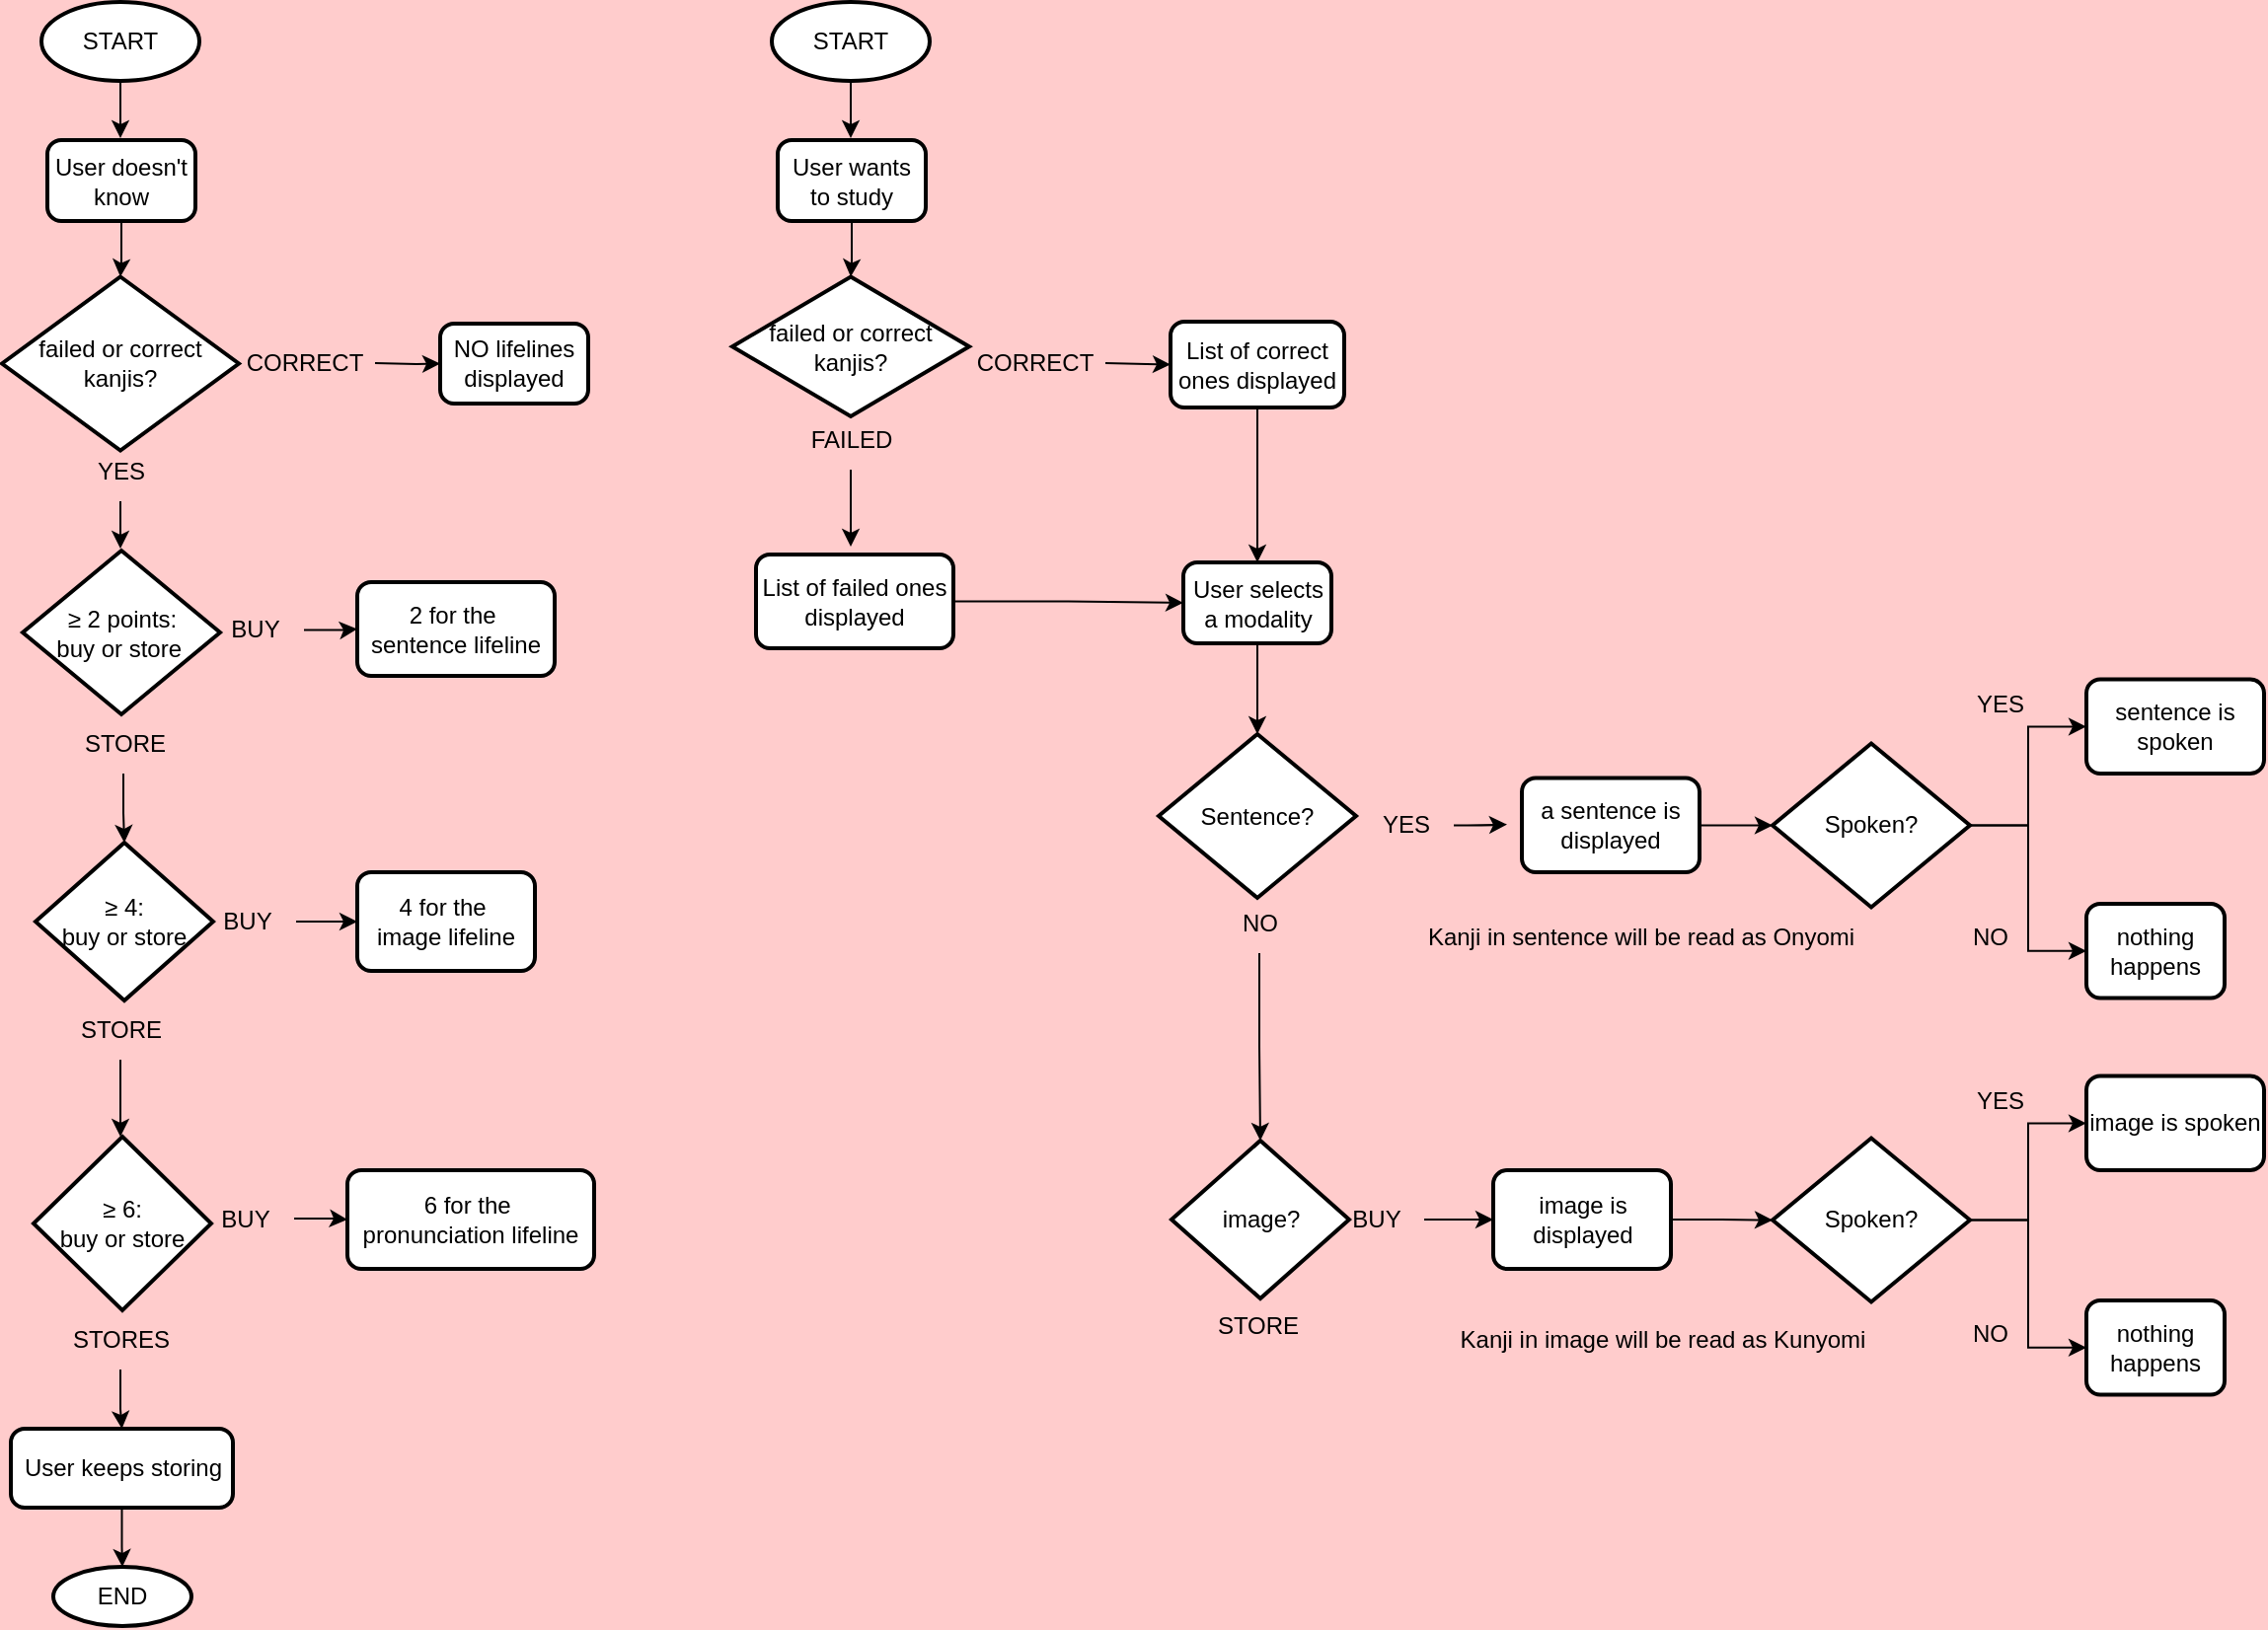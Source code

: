 <mxfile version="20.8.13" type="github">
  <diagram id="C5RBs43oDa-KdzZeNtuy" name="Page-1">
    <mxGraphModel dx="1120" dy="781" grid="1" gridSize="10" guides="1" tooltips="1" connect="1" arrows="1" fold="1" page="1" pageScale="1" pageWidth="827" pageHeight="1169" background="#FFCCCC" math="0" shadow="0">
      <root>
        <mxCell id="WIyWlLk6GJQsqaUBKTNV-0" />
        <mxCell id="WIyWlLk6GJQsqaUBKTNV-1" parent="WIyWlLk6GJQsqaUBKTNV-0" />
        <mxCell id="g7qqft2umqSMr3wDOrNV-5" style="edgeStyle=orthogonalEdgeStyle;rounded=0;orthogonalLoop=1;jettySize=auto;html=1;entryX=0.5;entryY=0;entryDx=0;entryDy=0;" edge="1" parent="WIyWlLk6GJQsqaUBKTNV-1">
          <mxGeometry relative="1" as="geometry">
            <mxPoint x="90" y="93" as="sourcePoint" />
            <mxPoint x="90" y="149" as="targetPoint" />
          </mxGeometry>
        </mxCell>
        <mxCell id="g7qqft2umqSMr3wDOrNV-0" value="START" style="strokeWidth=2;html=1;shape=mxgraph.flowchart.start_1;whiteSpace=wrap;" vertex="1" parent="WIyWlLk6GJQsqaUBKTNV-1">
          <mxGeometry x="50" y="80" width="80" height="40" as="geometry" />
        </mxCell>
        <mxCell id="g7qqft2umqSMr3wDOrNV-1" value="failed or correct kanjis?" style="strokeWidth=2;html=1;shape=mxgraph.flowchart.decision;whiteSpace=wrap;" vertex="1" parent="WIyWlLk6GJQsqaUBKTNV-1">
          <mxGeometry x="30" y="219.25" width="120" height="88" as="geometry" />
        </mxCell>
        <mxCell id="g7qqft2umqSMr3wDOrNV-7" value="" style="edgeStyle=orthogonalEdgeStyle;rounded=0;orthogonalLoop=1;jettySize=auto;html=1;" edge="1" parent="WIyWlLk6GJQsqaUBKTNV-1" source="g7qqft2umqSMr3wDOrNV-4" target="g7qqft2umqSMr3wDOrNV-1">
          <mxGeometry relative="1" as="geometry" />
        </mxCell>
        <mxCell id="g7qqft2umqSMr3wDOrNV-4" value="User doesn&#39;t know" style="rounded=1;whiteSpace=wrap;html=1;absoluteArcSize=1;arcSize=14;strokeWidth=2;" vertex="1" parent="WIyWlLk6GJQsqaUBKTNV-1">
          <mxGeometry x="53" y="150" width="75" height="41" as="geometry" />
        </mxCell>
        <mxCell id="g7qqft2umqSMr3wDOrNV-9" value="&lt;div style=&quot;&quot;&gt;NO lifelines displayed&lt;br&gt;&lt;/div&gt;" style="rounded=1;whiteSpace=wrap;html=1;absoluteArcSize=1;arcSize=14;strokeWidth=2;align=center;" vertex="1" parent="WIyWlLk6GJQsqaUBKTNV-1">
          <mxGeometry x="252" y="243" width="75" height="40.5" as="geometry" />
        </mxCell>
        <mxCell id="g7qqft2umqSMr3wDOrNV-12" value="" style="edgeStyle=orthogonalEdgeStyle;rounded=0;orthogonalLoop=1;jettySize=auto;html=1;" edge="1" parent="WIyWlLk6GJQsqaUBKTNV-1" target="g7qqft2umqSMr3wDOrNV-9">
          <mxGeometry relative="1" as="geometry">
            <mxPoint x="219" y="263" as="sourcePoint" />
          </mxGeometry>
        </mxCell>
        <mxCell id="g7qqft2umqSMr3wDOrNV-11" value="CORRECT" style="text;html=1;align=center;verticalAlign=middle;resizable=0;points=[];autosize=1;strokeColor=none;fillColor=none;" vertex="1" parent="WIyWlLk6GJQsqaUBKTNV-1">
          <mxGeometry x="143" y="248" width="80" height="30" as="geometry" />
        </mxCell>
        <mxCell id="g7qqft2umqSMr3wDOrNV-15" value="" style="edgeStyle=orthogonalEdgeStyle;rounded=0;orthogonalLoop=1;jettySize=auto;html=1;" edge="1" parent="WIyWlLk6GJQsqaUBKTNV-1" source="g7qqft2umqSMr3wDOrNV-14">
          <mxGeometry relative="1" as="geometry">
            <mxPoint x="90" y="357" as="targetPoint" />
          </mxGeometry>
        </mxCell>
        <mxCell id="g7qqft2umqSMr3wDOrNV-14" value="YES" style="text;html=1;align=center;verticalAlign=middle;resizable=0;points=[];autosize=1;strokeColor=none;fillColor=none;" vertex="1" parent="WIyWlLk6GJQsqaUBKTNV-1">
          <mxGeometry x="65" y="303" width="50" height="30" as="geometry" />
        </mxCell>
        <mxCell id="g7qqft2umqSMr3wDOrNV-19" value="≥ 2 points: &lt;br&gt;buy or store&amp;nbsp;" style="strokeWidth=2;html=1;shape=mxgraph.flowchart.decision;whiteSpace=wrap;" vertex="1" parent="WIyWlLk6GJQsqaUBKTNV-1">
          <mxGeometry x="40.5" y="358" width="100" height="83" as="geometry" />
        </mxCell>
        <mxCell id="g7qqft2umqSMr3wDOrNV-20" value="&lt;div style=&quot;&quot;&gt;4 for the&amp;nbsp;&lt;/div&gt;&lt;div style=&quot;&quot;&gt;image lifeline&lt;/div&gt;" style="rounded=1;whiteSpace=wrap;html=1;absoluteArcSize=1;arcSize=14;strokeWidth=2;align=center;" vertex="1" parent="WIyWlLk6GJQsqaUBKTNV-1">
          <mxGeometry x="210" y="521" width="90" height="50" as="geometry" />
        </mxCell>
        <mxCell id="g7qqft2umqSMr3wDOrNV-24" value="" style="edgeStyle=orthogonalEdgeStyle;rounded=0;orthogonalLoop=1;jettySize=auto;html=1;" edge="1" parent="WIyWlLk6GJQsqaUBKTNV-1" source="g7qqft2umqSMr3wDOrNV-25">
          <mxGeometry relative="1" as="geometry">
            <mxPoint x="90" y="655" as="targetPoint" />
          </mxGeometry>
        </mxCell>
        <mxCell id="g7qqft2umqSMr3wDOrNV-25" value="STORE" style="text;html=1;align=center;verticalAlign=middle;resizable=0;points=[];autosize=1;strokeColor=none;fillColor=none;" vertex="1" parent="WIyWlLk6GJQsqaUBKTNV-1">
          <mxGeometry x="60" y="586" width="60" height="30" as="geometry" />
        </mxCell>
        <mxCell id="g7qqft2umqSMr3wDOrNV-29" value="≥ 6:&lt;br style=&quot;border-color: var(--border-color);&quot;&gt;buy or store" style="strokeWidth=2;html=1;shape=mxgraph.flowchart.decision;whiteSpace=wrap;" vertex="1" parent="WIyWlLk6GJQsqaUBKTNV-1">
          <mxGeometry x="46" y="655" width="90" height="88" as="geometry" />
        </mxCell>
        <mxCell id="g7qqft2umqSMr3wDOrNV-62" value="" style="edgeStyle=orthogonalEdgeStyle;rounded=0;orthogonalLoop=1;jettySize=auto;html=1;" edge="1" parent="WIyWlLk6GJQsqaUBKTNV-1" source="g7qqft2umqSMr3wDOrNV-33" target="g7qqft2umqSMr3wDOrNV-61">
          <mxGeometry relative="1" as="geometry" />
        </mxCell>
        <mxCell id="g7qqft2umqSMr3wDOrNV-33" value="BUY" style="text;html=1;align=center;verticalAlign=middle;resizable=0;points=[];autosize=1;strokeColor=none;fillColor=none;" vertex="1" parent="WIyWlLk6GJQsqaUBKTNV-1">
          <mxGeometry x="128" y="681.5" width="50" height="30" as="geometry" />
        </mxCell>
        <mxCell id="g7qqft2umqSMr3wDOrNV-45" value="" style="edgeStyle=orthogonalEdgeStyle;rounded=0;orthogonalLoop=1;jettySize=auto;html=1;" edge="1" parent="WIyWlLk6GJQsqaUBKTNV-1" source="g7qqft2umqSMr3wDOrNV-39" target="g7qqft2umqSMr3wDOrNV-40">
          <mxGeometry relative="1" as="geometry" />
        </mxCell>
        <mxCell id="g7qqft2umqSMr3wDOrNV-39" value="STORES" style="text;html=1;align=center;verticalAlign=middle;resizable=0;points=[];autosize=1;strokeColor=none;fillColor=none;" vertex="1" parent="WIyWlLk6GJQsqaUBKTNV-1">
          <mxGeometry x="55" y="743" width="70" height="30" as="geometry" />
        </mxCell>
        <mxCell id="g7qqft2umqSMr3wDOrNV-47" value="" style="edgeStyle=orthogonalEdgeStyle;rounded=0;orthogonalLoop=1;jettySize=auto;html=1;" edge="1" parent="WIyWlLk6GJQsqaUBKTNV-1" source="g7qqft2umqSMr3wDOrNV-40" target="g7qqft2umqSMr3wDOrNV-46">
          <mxGeometry relative="1" as="geometry" />
        </mxCell>
        <mxCell id="g7qqft2umqSMr3wDOrNV-40" value="User keeps storing" style="rounded=1;whiteSpace=wrap;html=1;absoluteArcSize=1;arcSize=14;strokeWidth=2;" vertex="1" parent="WIyWlLk6GJQsqaUBKTNV-1">
          <mxGeometry x="34.5" y="803" width="112.5" height="40" as="geometry" />
        </mxCell>
        <mxCell id="g7qqft2umqSMr3wDOrNV-46" value="END" style="strokeWidth=2;html=1;shape=mxgraph.flowchart.start_1;whiteSpace=wrap;" vertex="1" parent="WIyWlLk6GJQsqaUBKTNV-1">
          <mxGeometry x="56" y="873" width="70" height="30" as="geometry" />
        </mxCell>
        <mxCell id="g7qqft2umqSMr3wDOrNV-48" value="≥ 4:&lt;br&gt;buy or store" style="strokeWidth=2;html=1;shape=mxgraph.flowchart.decision;whiteSpace=wrap;" vertex="1" parent="WIyWlLk6GJQsqaUBKTNV-1">
          <mxGeometry x="47" y="506" width="90" height="80" as="geometry" />
        </mxCell>
        <mxCell id="g7qqft2umqSMr3wDOrNV-56" value="" style="edgeStyle=orthogonalEdgeStyle;rounded=0;orthogonalLoop=1;jettySize=auto;html=1;" edge="1" parent="WIyWlLk6GJQsqaUBKTNV-1" source="g7qqft2umqSMr3wDOrNV-50" target="g7qqft2umqSMr3wDOrNV-48">
          <mxGeometry relative="1" as="geometry" />
        </mxCell>
        <mxCell id="g7qqft2umqSMr3wDOrNV-50" value="STORE" style="text;html=1;align=center;verticalAlign=middle;resizable=0;points=[];autosize=1;strokeColor=none;fillColor=none;" vertex="1" parent="WIyWlLk6GJQsqaUBKTNV-1">
          <mxGeometry x="61.5" y="441" width="60" height="30" as="geometry" />
        </mxCell>
        <mxCell id="g7qqft2umqSMr3wDOrNV-52" value="&lt;div style=&quot;&quot;&gt;2 for the&amp;nbsp; sentence lifeline&lt;br&gt;&lt;/div&gt;" style="rounded=1;whiteSpace=wrap;html=1;absoluteArcSize=1;arcSize=14;strokeWidth=2;align=center;" vertex="1" parent="WIyWlLk6GJQsqaUBKTNV-1">
          <mxGeometry x="210" y="374" width="100" height="47.5" as="geometry" />
        </mxCell>
        <mxCell id="g7qqft2umqSMr3wDOrNV-54" value="" style="edgeStyle=orthogonalEdgeStyle;rounded=0;orthogonalLoop=1;jettySize=auto;html=1;" edge="1" parent="WIyWlLk6GJQsqaUBKTNV-1" source="g7qqft2umqSMr3wDOrNV-53" target="g7qqft2umqSMr3wDOrNV-52">
          <mxGeometry relative="1" as="geometry" />
        </mxCell>
        <mxCell id="g7qqft2umqSMr3wDOrNV-53" value="BUY" style="text;html=1;align=center;verticalAlign=middle;resizable=0;points=[];autosize=1;strokeColor=none;fillColor=none;" vertex="1" parent="WIyWlLk6GJQsqaUBKTNV-1">
          <mxGeometry x="133" y="383.25" width="50" height="30" as="geometry" />
        </mxCell>
        <mxCell id="g7qqft2umqSMr3wDOrNV-60" value="" style="edgeStyle=orthogonalEdgeStyle;rounded=0;orthogonalLoop=1;jettySize=auto;html=1;" edge="1" parent="WIyWlLk6GJQsqaUBKTNV-1" source="g7qqft2umqSMr3wDOrNV-58" target="g7qqft2umqSMr3wDOrNV-20">
          <mxGeometry relative="1" as="geometry" />
        </mxCell>
        <mxCell id="g7qqft2umqSMr3wDOrNV-58" value="BUY" style="text;html=1;align=center;verticalAlign=middle;resizable=0;points=[];autosize=1;strokeColor=none;fillColor=none;" vertex="1" parent="WIyWlLk6GJQsqaUBKTNV-1">
          <mxGeometry x="129" y="531" width="50" height="30" as="geometry" />
        </mxCell>
        <mxCell id="g7qqft2umqSMr3wDOrNV-61" value="&lt;div style=&quot;&quot;&gt;6 for the&amp;nbsp;&lt;/div&gt;&lt;div style=&quot;&quot;&gt;pronunciation lifeline&lt;/div&gt;" style="rounded=1;whiteSpace=wrap;html=1;absoluteArcSize=1;arcSize=14;strokeWidth=2;align=center;" vertex="1" parent="WIyWlLk6GJQsqaUBKTNV-1">
          <mxGeometry x="205" y="672" width="125" height="50" as="geometry" />
        </mxCell>
        <mxCell id="g7qqft2umqSMr3wDOrNV-76" style="edgeStyle=orthogonalEdgeStyle;rounded=0;orthogonalLoop=1;jettySize=auto;html=1;entryX=0.5;entryY=0;entryDx=0;entryDy=0;" edge="1" parent="WIyWlLk6GJQsqaUBKTNV-1">
          <mxGeometry relative="1" as="geometry">
            <mxPoint x="460" y="93" as="sourcePoint" />
            <mxPoint x="460" y="149" as="targetPoint" />
          </mxGeometry>
        </mxCell>
        <mxCell id="g7qqft2umqSMr3wDOrNV-77" value="START" style="strokeWidth=2;html=1;shape=mxgraph.flowchart.start_1;whiteSpace=wrap;" vertex="1" parent="WIyWlLk6GJQsqaUBKTNV-1">
          <mxGeometry x="420" y="80" width="80" height="40" as="geometry" />
        </mxCell>
        <mxCell id="g7qqft2umqSMr3wDOrNV-78" value="failed or correct kanjis?" style="strokeWidth=2;html=1;shape=mxgraph.flowchart.decision;whiteSpace=wrap;" vertex="1" parent="WIyWlLk6GJQsqaUBKTNV-1">
          <mxGeometry x="400" y="219.25" width="120" height="70.75" as="geometry" />
        </mxCell>
        <mxCell id="g7qqft2umqSMr3wDOrNV-79" value="" style="edgeStyle=orthogonalEdgeStyle;rounded=0;orthogonalLoop=1;jettySize=auto;html=1;" edge="1" parent="WIyWlLk6GJQsqaUBKTNV-1" source="g7qqft2umqSMr3wDOrNV-80" target="g7qqft2umqSMr3wDOrNV-78">
          <mxGeometry relative="1" as="geometry" />
        </mxCell>
        <mxCell id="g7qqft2umqSMr3wDOrNV-80" value="User wants to study" style="rounded=1;whiteSpace=wrap;html=1;absoluteArcSize=1;arcSize=14;strokeWidth=2;" vertex="1" parent="WIyWlLk6GJQsqaUBKTNV-1">
          <mxGeometry x="423" y="150" width="75" height="41" as="geometry" />
        </mxCell>
        <mxCell id="g7qqft2umqSMr3wDOrNV-88" value="" style="edgeStyle=orthogonalEdgeStyle;rounded=0;orthogonalLoop=1;jettySize=auto;html=1;" edge="1" parent="WIyWlLk6GJQsqaUBKTNV-1" source="g7qqft2umqSMr3wDOrNV-81" target="g7qqft2umqSMr3wDOrNV-87">
          <mxGeometry relative="1" as="geometry" />
        </mxCell>
        <mxCell id="g7qqft2umqSMr3wDOrNV-81" value="&lt;div style=&quot;&quot;&gt;List of correct ones displayed&lt;br&gt;&lt;/div&gt;" style="rounded=1;whiteSpace=wrap;html=1;absoluteArcSize=1;arcSize=14;strokeWidth=2;align=center;" vertex="1" parent="WIyWlLk6GJQsqaUBKTNV-1">
          <mxGeometry x="622" y="242" width="88" height="43.5" as="geometry" />
        </mxCell>
        <mxCell id="g7qqft2umqSMr3wDOrNV-82" value="" style="edgeStyle=orthogonalEdgeStyle;rounded=0;orthogonalLoop=1;jettySize=auto;html=1;" edge="1" parent="WIyWlLk6GJQsqaUBKTNV-1" target="g7qqft2umqSMr3wDOrNV-81">
          <mxGeometry relative="1" as="geometry">
            <mxPoint x="589" y="263" as="sourcePoint" />
          </mxGeometry>
        </mxCell>
        <mxCell id="g7qqft2umqSMr3wDOrNV-83" value="CORRECT" style="text;html=1;align=center;verticalAlign=middle;resizable=0;points=[];autosize=1;strokeColor=none;fillColor=none;" vertex="1" parent="WIyWlLk6GJQsqaUBKTNV-1">
          <mxGeometry x="513" y="248" width="80" height="30" as="geometry" />
        </mxCell>
        <mxCell id="g7qqft2umqSMr3wDOrNV-84" value="" style="edgeStyle=orthogonalEdgeStyle;rounded=0;orthogonalLoop=1;jettySize=auto;html=1;" edge="1" parent="WIyWlLk6GJQsqaUBKTNV-1" source="g7qqft2umqSMr3wDOrNV-85">
          <mxGeometry relative="1" as="geometry">
            <mxPoint x="460" y="356" as="targetPoint" />
          </mxGeometry>
        </mxCell>
        <mxCell id="g7qqft2umqSMr3wDOrNV-85" value="FAILED" style="text;html=1;align=center;verticalAlign=middle;resizable=0;points=[];autosize=1;strokeColor=none;fillColor=none;" vertex="1" parent="WIyWlLk6GJQsqaUBKTNV-1">
          <mxGeometry x="430" y="287" width="60" height="30" as="geometry" />
        </mxCell>
        <mxCell id="g7qqft2umqSMr3wDOrNV-89" value="" style="edgeStyle=orthogonalEdgeStyle;rounded=0;orthogonalLoop=1;jettySize=auto;html=1;" edge="1" parent="WIyWlLk6GJQsqaUBKTNV-1" source="g7qqft2umqSMr3wDOrNV-86" target="g7qqft2umqSMr3wDOrNV-87">
          <mxGeometry relative="1" as="geometry" />
        </mxCell>
        <mxCell id="g7qqft2umqSMr3wDOrNV-86" value="&lt;div style=&quot;&quot;&gt;List of failed ones displayed&lt;br&gt;&lt;/div&gt;" style="rounded=1;whiteSpace=wrap;html=1;absoluteArcSize=1;arcSize=14;strokeWidth=2;align=center;" vertex="1" parent="WIyWlLk6GJQsqaUBKTNV-1">
          <mxGeometry x="412" y="360" width="100" height="47.5" as="geometry" />
        </mxCell>
        <mxCell id="g7qqft2umqSMr3wDOrNV-108" value="" style="edgeStyle=orthogonalEdgeStyle;rounded=0;orthogonalLoop=1;jettySize=auto;html=1;" edge="1" parent="WIyWlLk6GJQsqaUBKTNV-1" source="g7qqft2umqSMr3wDOrNV-87" target="g7qqft2umqSMr3wDOrNV-90">
          <mxGeometry relative="1" as="geometry" />
        </mxCell>
        <mxCell id="g7qqft2umqSMr3wDOrNV-87" value="User selects a modality" style="rounded=1;whiteSpace=wrap;html=1;absoluteArcSize=1;arcSize=14;strokeWidth=2;" vertex="1" parent="WIyWlLk6GJQsqaUBKTNV-1">
          <mxGeometry x="628.5" y="364" width="75" height="41" as="geometry" />
        </mxCell>
        <mxCell id="g7qqft2umqSMr3wDOrNV-90" value="Sentence?" style="strokeWidth=2;html=1;shape=mxgraph.flowchart.decision;whiteSpace=wrap;" vertex="1" parent="WIyWlLk6GJQsqaUBKTNV-1">
          <mxGeometry x="616" y="451" width="100" height="83" as="geometry" />
        </mxCell>
        <mxCell id="g7qqft2umqSMr3wDOrNV-129" value="" style="edgeStyle=orthogonalEdgeStyle;rounded=0;orthogonalLoop=1;jettySize=auto;html=1;" edge="1" parent="WIyWlLk6GJQsqaUBKTNV-1" source="g7qqft2umqSMr3wDOrNV-91" target="g7qqft2umqSMr3wDOrNV-125">
          <mxGeometry relative="1" as="geometry" />
        </mxCell>
        <mxCell id="g7qqft2umqSMr3wDOrNV-91" value="&lt;div style=&quot;&quot;&gt;image is displayed&lt;/div&gt;" style="rounded=1;whiteSpace=wrap;html=1;absoluteArcSize=1;arcSize=14;strokeWidth=2;align=center;" vertex="1" parent="WIyWlLk6GJQsqaUBKTNV-1">
          <mxGeometry x="785.5" y="672" width="90" height="50" as="geometry" />
        </mxCell>
        <mxCell id="g7qqft2umqSMr3wDOrNV-93" value="STORE" style="text;html=1;align=center;verticalAlign=middle;resizable=0;points=[];autosize=1;strokeColor=none;fillColor=none;" vertex="1" parent="WIyWlLk6GJQsqaUBKTNV-1">
          <mxGeometry x="635.5" y="736" width="60" height="30" as="geometry" />
        </mxCell>
        <mxCell id="g7qqft2umqSMr3wDOrNV-101" value="image?" style="strokeWidth=2;html=1;shape=mxgraph.flowchart.decision;whiteSpace=wrap;" vertex="1" parent="WIyWlLk6GJQsqaUBKTNV-1">
          <mxGeometry x="622.5" y="657" width="90" height="80" as="geometry" />
        </mxCell>
        <mxCell id="g7qqft2umqSMr3wDOrNV-102" value="" style="edgeStyle=orthogonalEdgeStyle;rounded=0;orthogonalLoop=1;jettySize=auto;html=1;" edge="1" parent="WIyWlLk6GJQsqaUBKTNV-1" source="g7qqft2umqSMr3wDOrNV-103" target="g7qqft2umqSMr3wDOrNV-101">
          <mxGeometry relative="1" as="geometry">
            <mxPoint x="667" y="613" as="sourcePoint" />
          </mxGeometry>
        </mxCell>
        <mxCell id="g7qqft2umqSMr3wDOrNV-103" value="NO" style="text;html=1;align=center;verticalAlign=middle;resizable=0;points=[];autosize=1;strokeColor=none;fillColor=none;" vertex="1" parent="WIyWlLk6GJQsqaUBKTNV-1">
          <mxGeometry x="647" y="532" width="40" height="30" as="geometry" />
        </mxCell>
        <mxCell id="g7qqft2umqSMr3wDOrNV-104" value="" style="edgeStyle=orthogonalEdgeStyle;rounded=0;orthogonalLoop=1;jettySize=auto;html=1;" edge="1" parent="WIyWlLk6GJQsqaUBKTNV-1" source="g7qqft2umqSMr3wDOrNV-105">
          <mxGeometry relative="1" as="geometry">
            <mxPoint x="792.5" y="496.8" as="targetPoint" />
          </mxGeometry>
        </mxCell>
        <mxCell id="g7qqft2umqSMr3wDOrNV-105" value="YES" style="text;html=1;align=center;verticalAlign=middle;resizable=0;points=[];autosize=1;strokeColor=none;fillColor=none;" vertex="1" parent="WIyWlLk6GJQsqaUBKTNV-1">
          <mxGeometry x="715.5" y="482.25" width="50" height="30" as="geometry" />
        </mxCell>
        <mxCell id="g7qqft2umqSMr3wDOrNV-106" value="" style="edgeStyle=orthogonalEdgeStyle;rounded=0;orthogonalLoop=1;jettySize=auto;html=1;" edge="1" parent="WIyWlLk6GJQsqaUBKTNV-1" source="g7qqft2umqSMr3wDOrNV-107" target="g7qqft2umqSMr3wDOrNV-91">
          <mxGeometry relative="1" as="geometry" />
        </mxCell>
        <mxCell id="g7qqft2umqSMr3wDOrNV-107" value="BUY" style="text;html=1;align=center;verticalAlign=middle;resizable=0;points=[];autosize=1;strokeColor=none;fillColor=none;" vertex="1" parent="WIyWlLk6GJQsqaUBKTNV-1">
          <mxGeometry x="700.5" y="682" width="50" height="30" as="geometry" />
        </mxCell>
        <mxCell id="g7qqft2umqSMr3wDOrNV-121" value="" style="edgeStyle=orthogonalEdgeStyle;rounded=0;orthogonalLoop=1;jettySize=auto;html=1;" edge="1" parent="WIyWlLk6GJQsqaUBKTNV-1" source="g7qqft2umqSMr3wDOrNV-110" target="g7qqft2umqSMr3wDOrNV-113">
          <mxGeometry relative="1" as="geometry" />
        </mxCell>
        <mxCell id="g7qqft2umqSMr3wDOrNV-110" value="&lt;div style=&quot;&quot;&gt;a sentence is displayed&lt;br&gt;&lt;/div&gt;" style="rounded=1;whiteSpace=wrap;html=1;absoluteArcSize=1;arcSize=14;strokeWidth=2;align=center;" vertex="1" parent="WIyWlLk6GJQsqaUBKTNV-1">
          <mxGeometry x="800" y="473.25" width="90" height="47.75" as="geometry" />
        </mxCell>
        <mxCell id="g7qqft2umqSMr3wDOrNV-111" value="&lt;div style=&quot;&quot;&gt;sentence is spoken&lt;br&gt;&lt;/div&gt;" style="rounded=1;whiteSpace=wrap;html=1;absoluteArcSize=1;arcSize=14;strokeWidth=2;align=center;" vertex="1" parent="WIyWlLk6GJQsqaUBKTNV-1">
          <mxGeometry x="1086" y="423.25" width="90" height="47.75" as="geometry" />
        </mxCell>
        <mxCell id="g7qqft2umqSMr3wDOrNV-116" value="" style="edgeStyle=orthogonalEdgeStyle;rounded=0;orthogonalLoop=1;jettySize=auto;html=1;" edge="1" parent="WIyWlLk6GJQsqaUBKTNV-1" source="g7qqft2umqSMr3wDOrNV-113" target="g7qqft2umqSMr3wDOrNV-115">
          <mxGeometry relative="1" as="geometry" />
        </mxCell>
        <mxCell id="g7qqft2umqSMr3wDOrNV-117" style="edgeStyle=orthogonalEdgeStyle;rounded=0;orthogonalLoop=1;jettySize=auto;html=1;" edge="1" parent="WIyWlLk6GJQsqaUBKTNV-1" source="g7qqft2umqSMr3wDOrNV-113" target="g7qqft2umqSMr3wDOrNV-111">
          <mxGeometry relative="1" as="geometry" />
        </mxCell>
        <mxCell id="g7qqft2umqSMr3wDOrNV-113" value="Spoken?" style="strokeWidth=2;html=1;shape=mxgraph.flowchart.decision;whiteSpace=wrap;" vertex="1" parent="WIyWlLk6GJQsqaUBKTNV-1">
          <mxGeometry x="927" y="455.75" width="100" height="83" as="geometry" />
        </mxCell>
        <mxCell id="g7qqft2umqSMr3wDOrNV-115" value="&lt;div style=&quot;&quot;&gt;nothing happens&lt;br&gt;&lt;/div&gt;" style="rounded=1;whiteSpace=wrap;html=1;absoluteArcSize=1;arcSize=14;strokeWidth=2;align=center;" vertex="1" parent="WIyWlLk6GJQsqaUBKTNV-1">
          <mxGeometry x="1086" y="537" width="70" height="47.75" as="geometry" />
        </mxCell>
        <mxCell id="g7qqft2umqSMr3wDOrNV-119" value="YES" style="text;html=1;align=center;verticalAlign=middle;resizable=0;points=[];autosize=1;strokeColor=none;fillColor=none;" vertex="1" parent="WIyWlLk6GJQsqaUBKTNV-1">
          <mxGeometry x="1017" y="421" width="50" height="30" as="geometry" />
        </mxCell>
        <mxCell id="g7qqft2umqSMr3wDOrNV-120" value="NO" style="text;html=1;align=center;verticalAlign=middle;resizable=0;points=[];autosize=1;strokeColor=none;fillColor=none;" vertex="1" parent="WIyWlLk6GJQsqaUBKTNV-1">
          <mxGeometry x="1017" y="538.75" width="40" height="30" as="geometry" />
        </mxCell>
        <mxCell id="g7qqft2umqSMr3wDOrNV-122" value="&lt;div style=&quot;&quot;&gt;image is spoken&lt;br&gt;&lt;/div&gt;" style="rounded=1;whiteSpace=wrap;html=1;absoluteArcSize=1;arcSize=14;strokeWidth=2;align=center;" vertex="1" parent="WIyWlLk6GJQsqaUBKTNV-1">
          <mxGeometry x="1086" y="624.25" width="90" height="47.75" as="geometry" />
        </mxCell>
        <mxCell id="g7qqft2umqSMr3wDOrNV-123" value="" style="edgeStyle=orthogonalEdgeStyle;rounded=0;orthogonalLoop=1;jettySize=auto;html=1;" edge="1" parent="WIyWlLk6GJQsqaUBKTNV-1" source="g7qqft2umqSMr3wDOrNV-125" target="g7qqft2umqSMr3wDOrNV-126">
          <mxGeometry relative="1" as="geometry" />
        </mxCell>
        <mxCell id="g7qqft2umqSMr3wDOrNV-124" style="edgeStyle=orthogonalEdgeStyle;rounded=0;orthogonalLoop=1;jettySize=auto;html=1;" edge="1" parent="WIyWlLk6GJQsqaUBKTNV-1" source="g7qqft2umqSMr3wDOrNV-125" target="g7qqft2umqSMr3wDOrNV-122">
          <mxGeometry relative="1" as="geometry" />
        </mxCell>
        <mxCell id="g7qqft2umqSMr3wDOrNV-125" value="Spoken?" style="strokeWidth=2;html=1;shape=mxgraph.flowchart.decision;whiteSpace=wrap;" vertex="1" parent="WIyWlLk6GJQsqaUBKTNV-1">
          <mxGeometry x="927" y="655.75" width="100" height="83" as="geometry" />
        </mxCell>
        <mxCell id="g7qqft2umqSMr3wDOrNV-126" value="&lt;div style=&quot;&quot;&gt;nothing happens&lt;br&gt;&lt;/div&gt;" style="rounded=1;whiteSpace=wrap;html=1;absoluteArcSize=1;arcSize=14;strokeWidth=2;align=center;" vertex="1" parent="WIyWlLk6GJQsqaUBKTNV-1">
          <mxGeometry x="1086" y="738" width="70" height="47.75" as="geometry" />
        </mxCell>
        <mxCell id="g7qqft2umqSMr3wDOrNV-127" value="YES" style="text;html=1;align=center;verticalAlign=middle;resizable=0;points=[];autosize=1;strokeColor=none;fillColor=none;" vertex="1" parent="WIyWlLk6GJQsqaUBKTNV-1">
          <mxGeometry x="1017" y="622" width="50" height="30" as="geometry" />
        </mxCell>
        <mxCell id="g7qqft2umqSMr3wDOrNV-128" value="NO" style="text;html=1;align=center;verticalAlign=middle;resizable=0;points=[];autosize=1;strokeColor=none;fillColor=none;" vertex="1" parent="WIyWlLk6GJQsqaUBKTNV-1">
          <mxGeometry x="1017" y="739.75" width="40" height="30" as="geometry" />
        </mxCell>
        <mxCell id="g7qqft2umqSMr3wDOrNV-130" value="Kanji in sentence will be read as Onyomi" style="text;html=1;align=center;verticalAlign=middle;resizable=0;points=[];autosize=1;strokeColor=none;fillColor=none;" vertex="1" parent="WIyWlLk6GJQsqaUBKTNV-1">
          <mxGeometry x="740" y="538.75" width="240" height="30" as="geometry" />
        </mxCell>
        <mxCell id="g7qqft2umqSMr3wDOrNV-131" value="Kanji in image will be read as Kunyomi" style="text;html=1;align=center;verticalAlign=middle;resizable=0;points=[];autosize=1;strokeColor=none;fillColor=none;" vertex="1" parent="WIyWlLk6GJQsqaUBKTNV-1">
          <mxGeometry x="755.5" y="743" width="230" height="30" as="geometry" />
        </mxCell>
      </root>
    </mxGraphModel>
  </diagram>
</mxfile>
